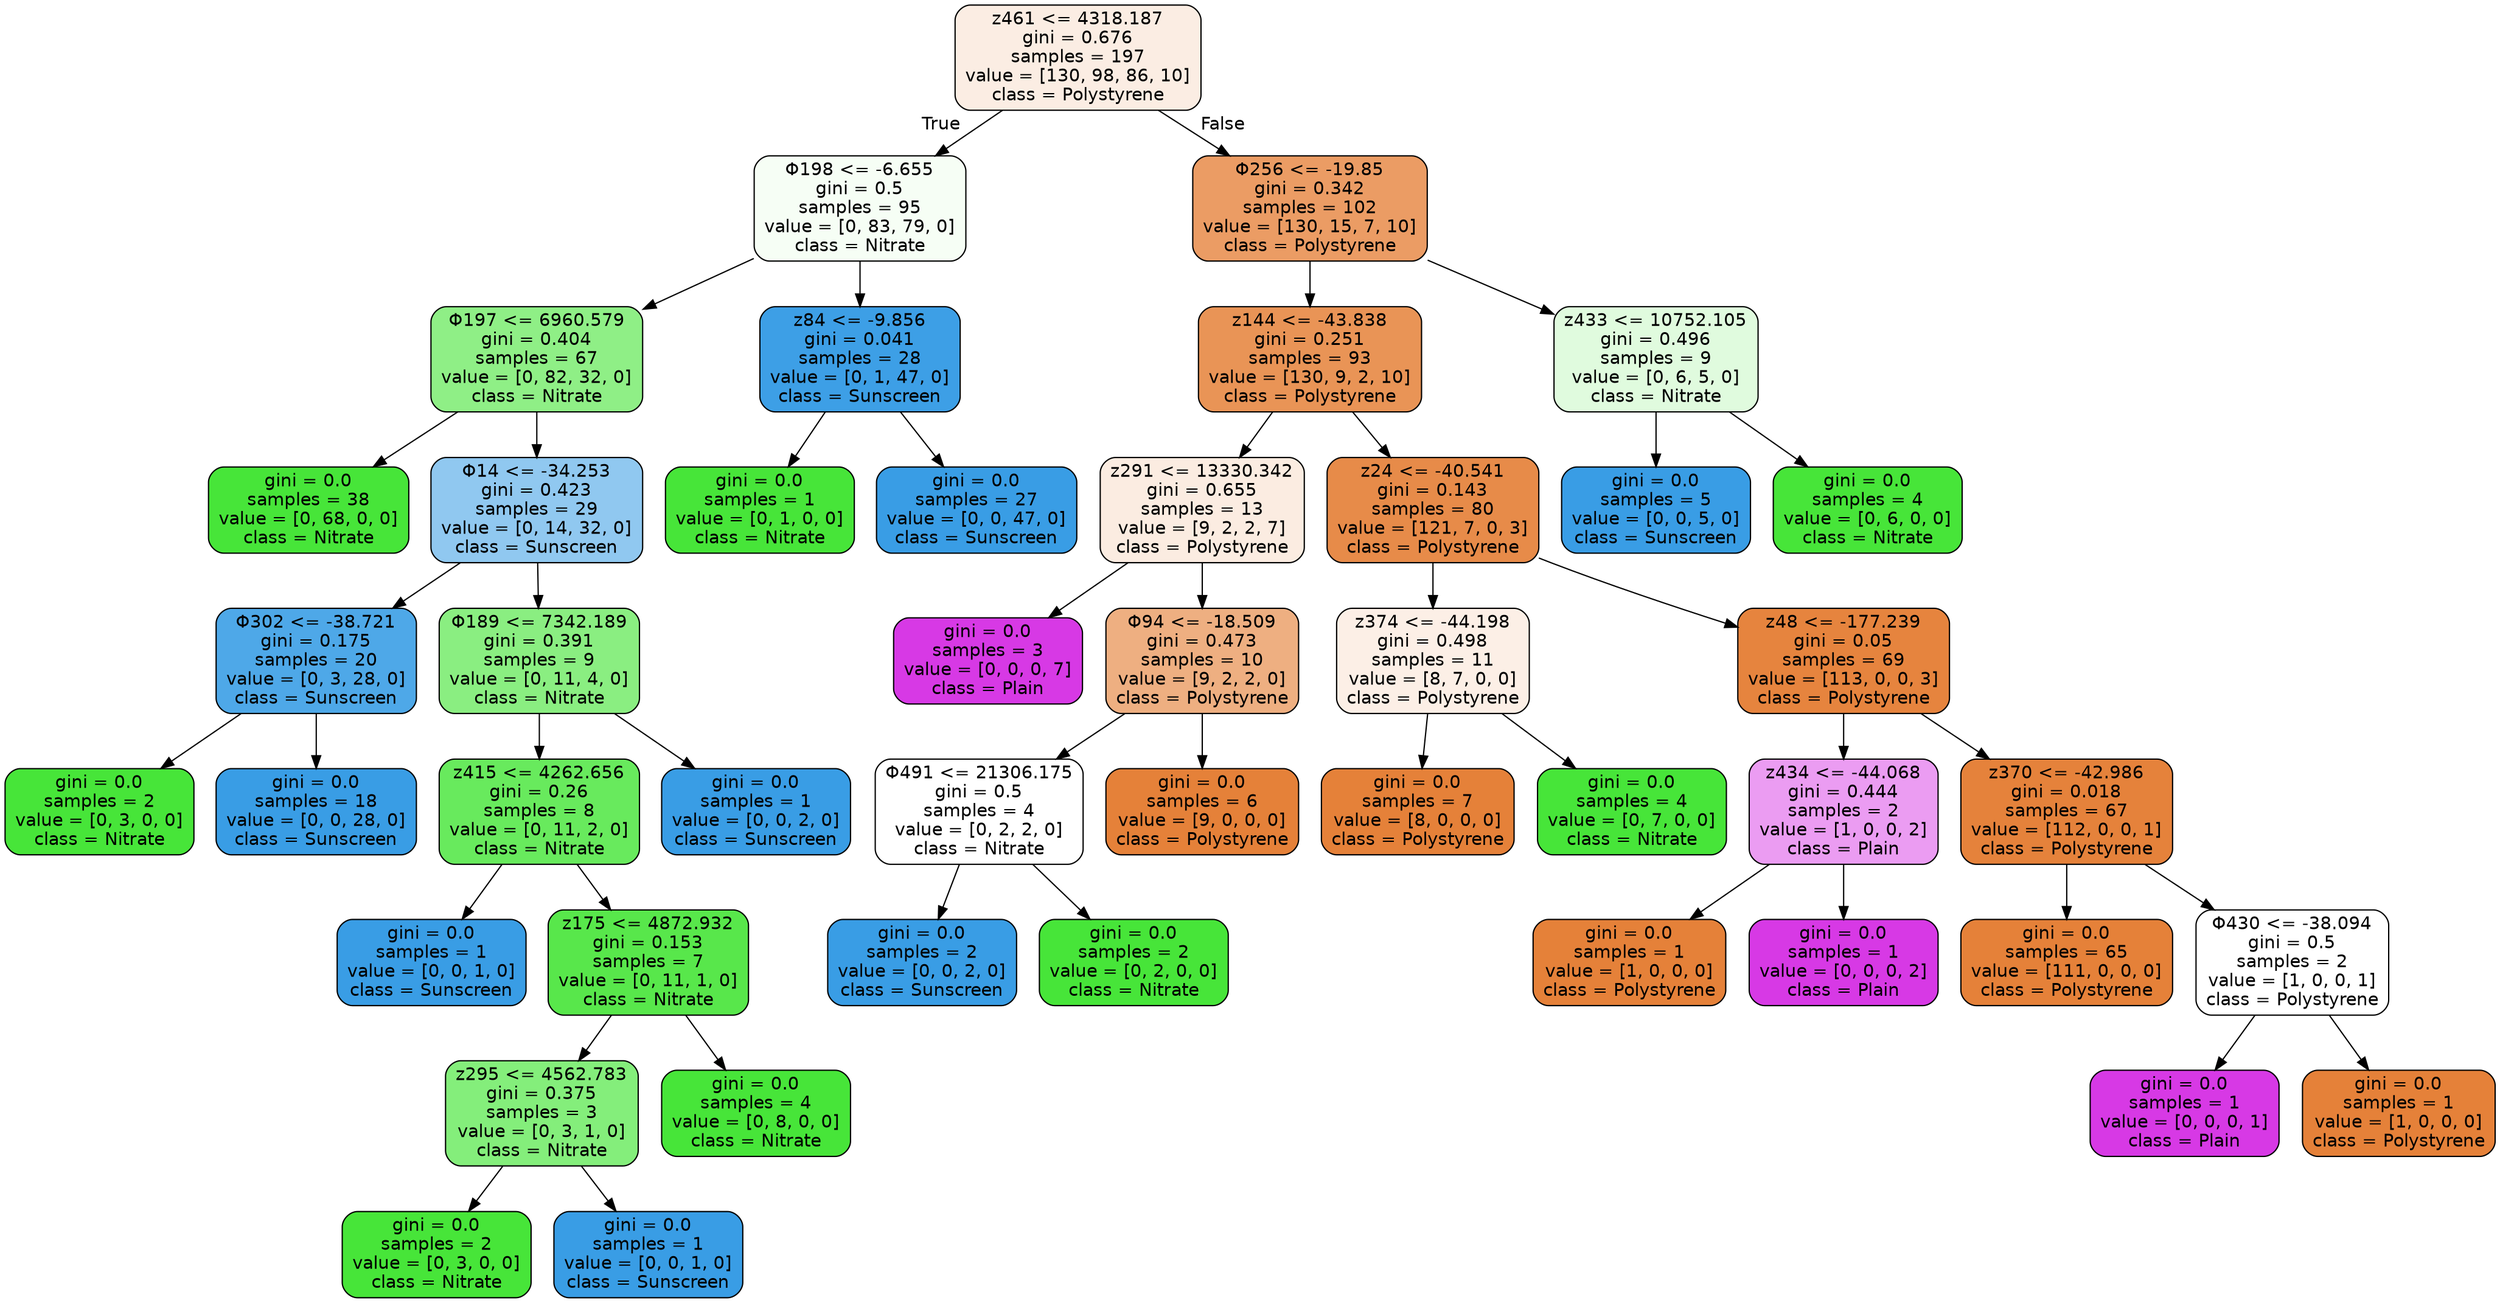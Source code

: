 digraph Tree {
node [shape=box, style="filled, rounded", color="black", fontname="helvetica"] ;
edge [fontname="helvetica"] ;
0 [label="z461 <= 4318.187\ngini = 0.676\nsamples = 197\nvalue = [130, 98, 86, 10]\nclass = Polystyrene", fillcolor="#fbede3"] ;
1 [label="Φ198 <= -6.655\ngini = 0.5\nsamples = 95\nvalue = [0, 83, 79, 0]\nclass = Nitrate", fillcolor="#f6fef5"] ;
0 -> 1 [labeldistance=2.5, labelangle=45, headlabel="True"] ;
2 [label="Φ197 <= 6960.579\ngini = 0.404\nsamples = 67\nvalue = [0, 82, 32, 0]\nclass = Nitrate", fillcolor="#8fef86"] ;
1 -> 2 ;
3 [label="gini = 0.0\nsamples = 38\nvalue = [0, 68, 0, 0]\nclass = Nitrate", fillcolor="#47e539"] ;
2 -> 3 ;
4 [label="Φ14 <= -34.253\ngini = 0.423\nsamples = 29\nvalue = [0, 14, 32, 0]\nclass = Sunscreen", fillcolor="#90c8f0"] ;
2 -> 4 ;
5 [label="Φ302 <= -38.721\ngini = 0.175\nsamples = 20\nvalue = [0, 3, 28, 0]\nclass = Sunscreen", fillcolor="#4ea8e8"] ;
4 -> 5 ;
6 [label="gini = 0.0\nsamples = 2\nvalue = [0, 3, 0, 0]\nclass = Nitrate", fillcolor="#47e539"] ;
5 -> 6 ;
7 [label="gini = 0.0\nsamples = 18\nvalue = [0, 0, 28, 0]\nclass = Sunscreen", fillcolor="#399de5"] ;
5 -> 7 ;
8 [label="Φ189 <= 7342.189\ngini = 0.391\nsamples = 9\nvalue = [0, 11, 4, 0]\nclass = Nitrate", fillcolor="#8aee81"] ;
4 -> 8 ;
9 [label="z415 <= 4262.656\ngini = 0.26\nsamples = 8\nvalue = [0, 11, 2, 0]\nclass = Nitrate", fillcolor="#68ea5d"] ;
8 -> 9 ;
10 [label="gini = 0.0\nsamples = 1\nvalue = [0, 0, 1, 0]\nclass = Sunscreen", fillcolor="#399de5"] ;
9 -> 10 ;
11 [label="z175 <= 4872.932\ngini = 0.153\nsamples = 7\nvalue = [0, 11, 1, 0]\nclass = Nitrate", fillcolor="#58e74b"] ;
9 -> 11 ;
12 [label="z295 <= 4562.783\ngini = 0.375\nsamples = 3\nvalue = [0, 3, 1, 0]\nclass = Nitrate", fillcolor="#84ee7b"] ;
11 -> 12 ;
13 [label="gini = 0.0\nsamples = 2\nvalue = [0, 3, 0, 0]\nclass = Nitrate", fillcolor="#47e539"] ;
12 -> 13 ;
14 [label="gini = 0.0\nsamples = 1\nvalue = [0, 0, 1, 0]\nclass = Sunscreen", fillcolor="#399de5"] ;
12 -> 14 ;
15 [label="gini = 0.0\nsamples = 4\nvalue = [0, 8, 0, 0]\nclass = Nitrate", fillcolor="#47e539"] ;
11 -> 15 ;
16 [label="gini = 0.0\nsamples = 1\nvalue = [0, 0, 2, 0]\nclass = Sunscreen", fillcolor="#399de5"] ;
8 -> 16 ;
17 [label="z84 <= -9.856\ngini = 0.041\nsamples = 28\nvalue = [0, 1, 47, 0]\nclass = Sunscreen", fillcolor="#3d9fe6"] ;
1 -> 17 ;
18 [label="gini = 0.0\nsamples = 1\nvalue = [0, 1, 0, 0]\nclass = Nitrate", fillcolor="#47e539"] ;
17 -> 18 ;
19 [label="gini = 0.0\nsamples = 27\nvalue = [0, 0, 47, 0]\nclass = Sunscreen", fillcolor="#399de5"] ;
17 -> 19 ;
20 [label="Φ256 <= -19.85\ngini = 0.342\nsamples = 102\nvalue = [130, 15, 7, 10]\nclass = Polystyrene", fillcolor="#eb9c64"] ;
0 -> 20 [labeldistance=2.5, labelangle=-45, headlabel="False"] ;
21 [label="z144 <= -43.838\ngini = 0.251\nsamples = 93\nvalue = [130, 9, 2, 10]\nclass = Polystyrene", fillcolor="#e99456"] ;
20 -> 21 ;
22 [label="z291 <= 13330.342\ngini = 0.655\nsamples = 13\nvalue = [9, 2, 2, 7]\nclass = Polystyrene", fillcolor="#fbece1"] ;
21 -> 22 ;
23 [label="gini = 0.0\nsamples = 3\nvalue = [0, 0, 0, 7]\nclass = Plain", fillcolor="#d739e5"] ;
22 -> 23 ;
24 [label="Φ94 <= -18.509\ngini = 0.473\nsamples = 10\nvalue = [9, 2, 2, 0]\nclass = Polystyrene", fillcolor="#eeaf81"] ;
22 -> 24 ;
25 [label="Φ491 <= 21306.175\ngini = 0.5\nsamples = 4\nvalue = [0, 2, 2, 0]\nclass = Nitrate", fillcolor="#ffffff"] ;
24 -> 25 ;
26 [label="gini = 0.0\nsamples = 2\nvalue = [0, 0, 2, 0]\nclass = Sunscreen", fillcolor="#399de5"] ;
25 -> 26 ;
27 [label="gini = 0.0\nsamples = 2\nvalue = [0, 2, 0, 0]\nclass = Nitrate", fillcolor="#47e539"] ;
25 -> 27 ;
28 [label="gini = 0.0\nsamples = 6\nvalue = [9, 0, 0, 0]\nclass = Polystyrene", fillcolor="#e58139"] ;
24 -> 28 ;
29 [label="z24 <= -40.541\ngini = 0.143\nsamples = 80\nvalue = [121, 7, 0, 3]\nclass = Polystyrene", fillcolor="#e78b49"] ;
21 -> 29 ;
30 [label="z374 <= -44.198\ngini = 0.498\nsamples = 11\nvalue = [8, 7, 0, 0]\nclass = Polystyrene", fillcolor="#fcefe6"] ;
29 -> 30 ;
31 [label="gini = 0.0\nsamples = 7\nvalue = [8, 0, 0, 0]\nclass = Polystyrene", fillcolor="#e58139"] ;
30 -> 31 ;
32 [label="gini = 0.0\nsamples = 4\nvalue = [0, 7, 0, 0]\nclass = Nitrate", fillcolor="#47e539"] ;
30 -> 32 ;
33 [label="z48 <= -177.239\ngini = 0.05\nsamples = 69\nvalue = [113, 0, 0, 3]\nclass = Polystyrene", fillcolor="#e6843e"] ;
29 -> 33 ;
34 [label="z434 <= -44.068\ngini = 0.444\nsamples = 2\nvalue = [1, 0, 0, 2]\nclass = Plain", fillcolor="#eb9cf2"] ;
33 -> 34 ;
35 [label="gini = 0.0\nsamples = 1\nvalue = [1, 0, 0, 0]\nclass = Polystyrene", fillcolor="#e58139"] ;
34 -> 35 ;
36 [label="gini = 0.0\nsamples = 1\nvalue = [0, 0, 0, 2]\nclass = Plain", fillcolor="#d739e5"] ;
34 -> 36 ;
37 [label="z370 <= -42.986\ngini = 0.018\nsamples = 67\nvalue = [112, 0, 0, 1]\nclass = Polystyrene", fillcolor="#e5823b"] ;
33 -> 37 ;
38 [label="gini = 0.0\nsamples = 65\nvalue = [111, 0, 0, 0]\nclass = Polystyrene", fillcolor="#e58139"] ;
37 -> 38 ;
39 [label="Φ430 <= -38.094\ngini = 0.5\nsamples = 2\nvalue = [1, 0, 0, 1]\nclass = Polystyrene", fillcolor="#ffffff"] ;
37 -> 39 ;
40 [label="gini = 0.0\nsamples = 1\nvalue = [0, 0, 0, 1]\nclass = Plain", fillcolor="#d739e5"] ;
39 -> 40 ;
41 [label="gini = 0.0\nsamples = 1\nvalue = [1, 0, 0, 0]\nclass = Polystyrene", fillcolor="#e58139"] ;
39 -> 41 ;
42 [label="z433 <= 10752.105\ngini = 0.496\nsamples = 9\nvalue = [0, 6, 5, 0]\nclass = Nitrate", fillcolor="#e0fbde"] ;
20 -> 42 ;
43 [label="gini = 0.0\nsamples = 5\nvalue = [0, 0, 5, 0]\nclass = Sunscreen", fillcolor="#399de5"] ;
42 -> 43 ;
44 [label="gini = 0.0\nsamples = 4\nvalue = [0, 6, 0, 0]\nclass = Nitrate", fillcolor="#47e539"] ;
42 -> 44 ;
}